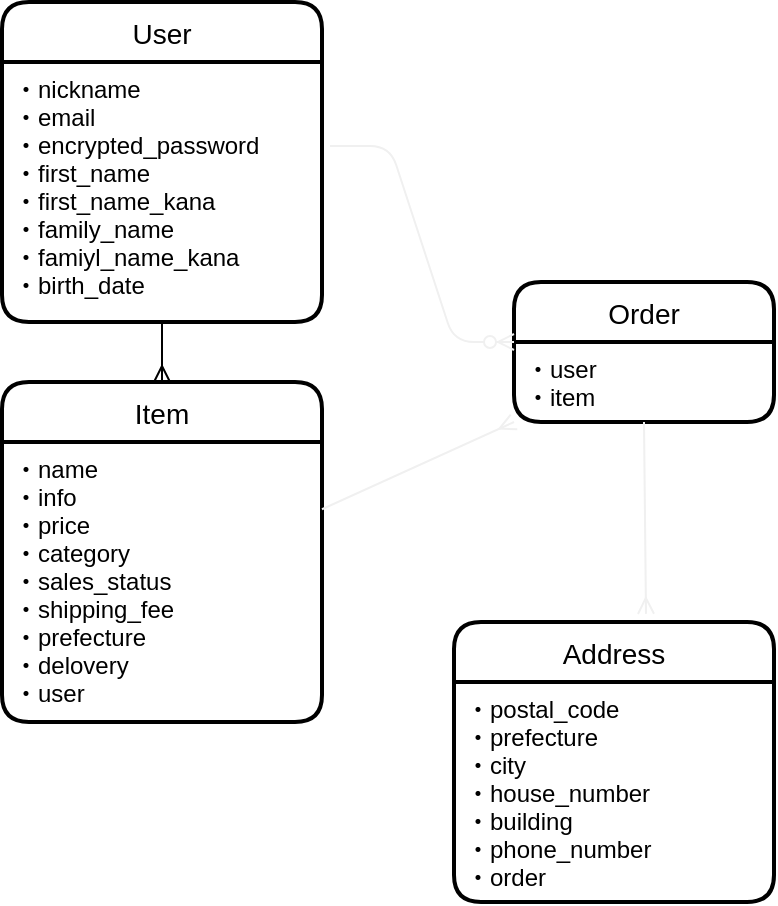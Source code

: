 <mxfile version="14.2.4" type="embed">
    <diagram id="RTkmjQpfQVrrIBU35Jbm" name="ページ1">
        <mxGraphModel dx="728" dy="496" grid="1" gridSize="10" guides="1" tooltips="1" connect="1" arrows="1" fold="1" page="1" pageScale="1" pageWidth="827" pageHeight="1169" math="0" shadow="0">
            <root>
                <mxCell id="0"/>
                <mxCell id="1" parent="0"/>
                <mxCell id="19" value="Item" style="swimlane;childLayout=stackLayout;horizontal=1;startSize=30;horizontalStack=0;rounded=1;fontSize=14;fontStyle=0;strokeWidth=2;resizeParent=0;resizeLast=1;shadow=0;dashed=0;align=center;" vertex="1" parent="1">
                    <mxGeometry x="20" y="400" width="160" height="170" as="geometry"/>
                </mxCell>
                <mxCell id="20" value="・name&#10;・info&#10;・price&#10;・category&#10;・sales_status&#10;・shipping_fee&#10;・prefecture&#10;・delovery&#10;・user" style="align=left;strokeColor=none;fillColor=none;spacingLeft=4;fontSize=12;verticalAlign=top;resizable=0;rotatable=0;part=1;" vertex="1" parent="19">
                    <mxGeometry y="30" width="160" height="140" as="geometry"/>
                </mxCell>
                <mxCell id="21" value="User" style="swimlane;childLayout=stackLayout;horizontal=1;startSize=30;horizontalStack=0;rounded=1;fontSize=14;fontStyle=0;strokeWidth=2;resizeParent=0;resizeLast=1;shadow=0;dashed=0;align=center;" vertex="1" parent="1">
                    <mxGeometry x="20" y="210" width="160" height="160" as="geometry"/>
                </mxCell>
                <mxCell id="22" value="・nickname&#10;・email&#10;・encrypted_password&#10;・first_name&#10;・first_name_kana&#10;・family_name&#10;・famiyl_name_kana&#10;・birth_date" style="align=left;strokeColor=none;fillColor=none;spacingLeft=4;fontSize=12;verticalAlign=top;resizable=0;rotatable=0;part=1;" vertex="1" parent="21">
                    <mxGeometry y="30" width="160" height="130" as="geometry"/>
                </mxCell>
                <mxCell id="24" value="Address" style="swimlane;childLayout=stackLayout;horizontal=1;startSize=30;horizontalStack=0;rounded=1;fontSize=14;fontStyle=0;strokeWidth=2;resizeParent=0;resizeLast=1;shadow=0;dashed=0;align=center;" vertex="1" parent="1">
                    <mxGeometry x="246" y="520" width="160" height="140" as="geometry"/>
                </mxCell>
                <mxCell id="25" value="・postal_code&#10;・prefecture&#10;・city&#10;・house_number&#10;・building&#10;・phone_number&#10;・order" style="align=left;strokeColor=none;fillColor=none;spacingLeft=4;fontSize=12;verticalAlign=top;resizable=0;rotatable=0;part=1;" vertex="1" parent="24">
                    <mxGeometry y="30" width="160" height="110" as="geometry"/>
                </mxCell>
                <mxCell id="26" style="edgeStyle=orthogonalEdgeStyle;rounded=0;orthogonalLoop=1;jettySize=auto;html=1;exitX=0.5;exitY=1;exitDx=0;exitDy=0;entryX=0.5;entryY=0;entryDx=0;entryDy=0;startArrow=none;startFill=0;endArrow=ERmany;endFill=0;" edge="1" parent="1" source="22" target="19">
                    <mxGeometry relative="1" as="geometry"/>
                </mxCell>
                <mxCell id="36" value="Order" style="swimlane;childLayout=stackLayout;horizontal=1;startSize=30;horizontalStack=0;rounded=1;fontSize=14;fontStyle=0;strokeWidth=2;resizeParent=0;resizeLast=1;shadow=0;dashed=0;align=center;" vertex="1" parent="1">
                    <mxGeometry x="276" y="350" width="130" height="70" as="geometry"/>
                </mxCell>
                <mxCell id="37" value="・user&#10;・item" style="align=left;strokeColor=none;fillColor=none;spacingLeft=4;fontSize=12;verticalAlign=top;resizable=0;rotatable=0;part=1;" vertex="1" parent="36">
                    <mxGeometry y="30" width="130" height="40" as="geometry"/>
                </mxCell>
                <mxCell id="38" style="edgeStyle=none;rounded=0;orthogonalLoop=1;jettySize=auto;html=1;exitX=0.5;exitY=0;exitDx=0;exitDy=0;startArrow=none;startFill=0;endArrow=none;endFill=0;strokeColor=#f0f0f0;" edge="1" parent="36" source="37" target="37">
                    <mxGeometry relative="1" as="geometry"/>
                </mxCell>
                <mxCell id="42" value="" style="edgeStyle=entityRelationEdgeStyle;fontSize=12;html=1;endArrow=ERzeroToMany;endFill=1;strokeColor=#f0f0f0;exitX=1.025;exitY=0.323;exitDx=0;exitDy=0;exitPerimeter=0;entryX=0;entryY=0;entryDx=0;entryDy=0;" edge="1" parent="1" source="22" target="37">
                    <mxGeometry width="100" height="100" relative="1" as="geometry">
                        <mxPoint x="250" y="490" as="sourcePoint"/>
                        <mxPoint x="260" y="360" as="targetPoint"/>
                    </mxGeometry>
                </mxCell>
                <mxCell id="43" style="edgeStyle=none;rounded=0;orthogonalLoop=1;jettySize=auto;html=1;exitX=0.5;exitY=1;exitDx=0;exitDy=0;entryX=0.6;entryY=-0.029;entryDx=0;entryDy=0;entryPerimeter=0;startArrow=none;startFill=0;endArrow=ERmany;endFill=0;strokeColor=#f0f0f0;" edge="1" parent="1" source="37" target="24">
                    <mxGeometry relative="1" as="geometry"/>
                </mxCell>
                <mxCell id="44" style="edgeStyle=none;rounded=0;orthogonalLoop=1;jettySize=auto;html=1;entryX=0;entryY=1;entryDx=0;entryDy=0;startArrow=none;startFill=0;endArrow=ERmany;endFill=0;strokeColor=#f0f0f0;" edge="1" parent="1" source="20" target="37">
                    <mxGeometry relative="1" as="geometry"/>
                </mxCell>
            </root>
        </mxGraphModel>
    </diagram>
</mxfile>